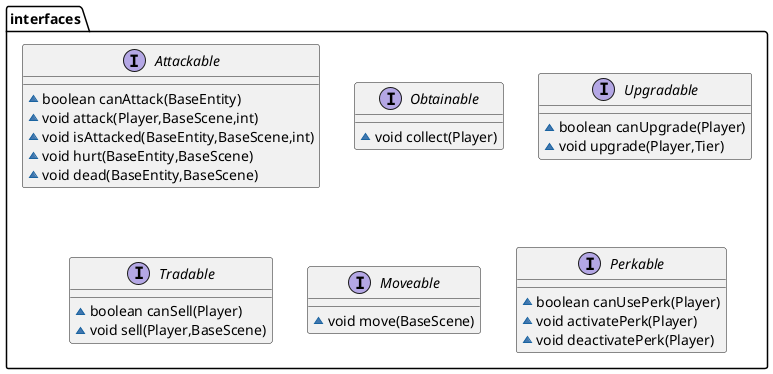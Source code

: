 @startuml
interface interfaces.Attackable {
~ boolean canAttack(BaseEntity)
~ void attack(Player,BaseScene,int)
~ void isAttacked(BaseEntity,BaseScene,int)
~ void hurt(BaseEntity,BaseScene)
~ void dead(BaseEntity,BaseScene)
}

interface interfaces.Obtainable {
~ void collect(Player)
}

interface interfaces.Upgradable {
~ boolean canUpgrade(Player)
~ void upgrade(Player,Tier)
}

interface interfaces.Tradable {
~ boolean canSell(Player)
~ void sell(Player,BaseScene)
}

interface interfaces.Moveable {
~ void move(BaseScene)
}

interface interfaces.Perkable {
~ boolean canUsePerk(Player)
~ void activatePerk(Player)
~ void deactivatePerk(Player)
}

@enduml